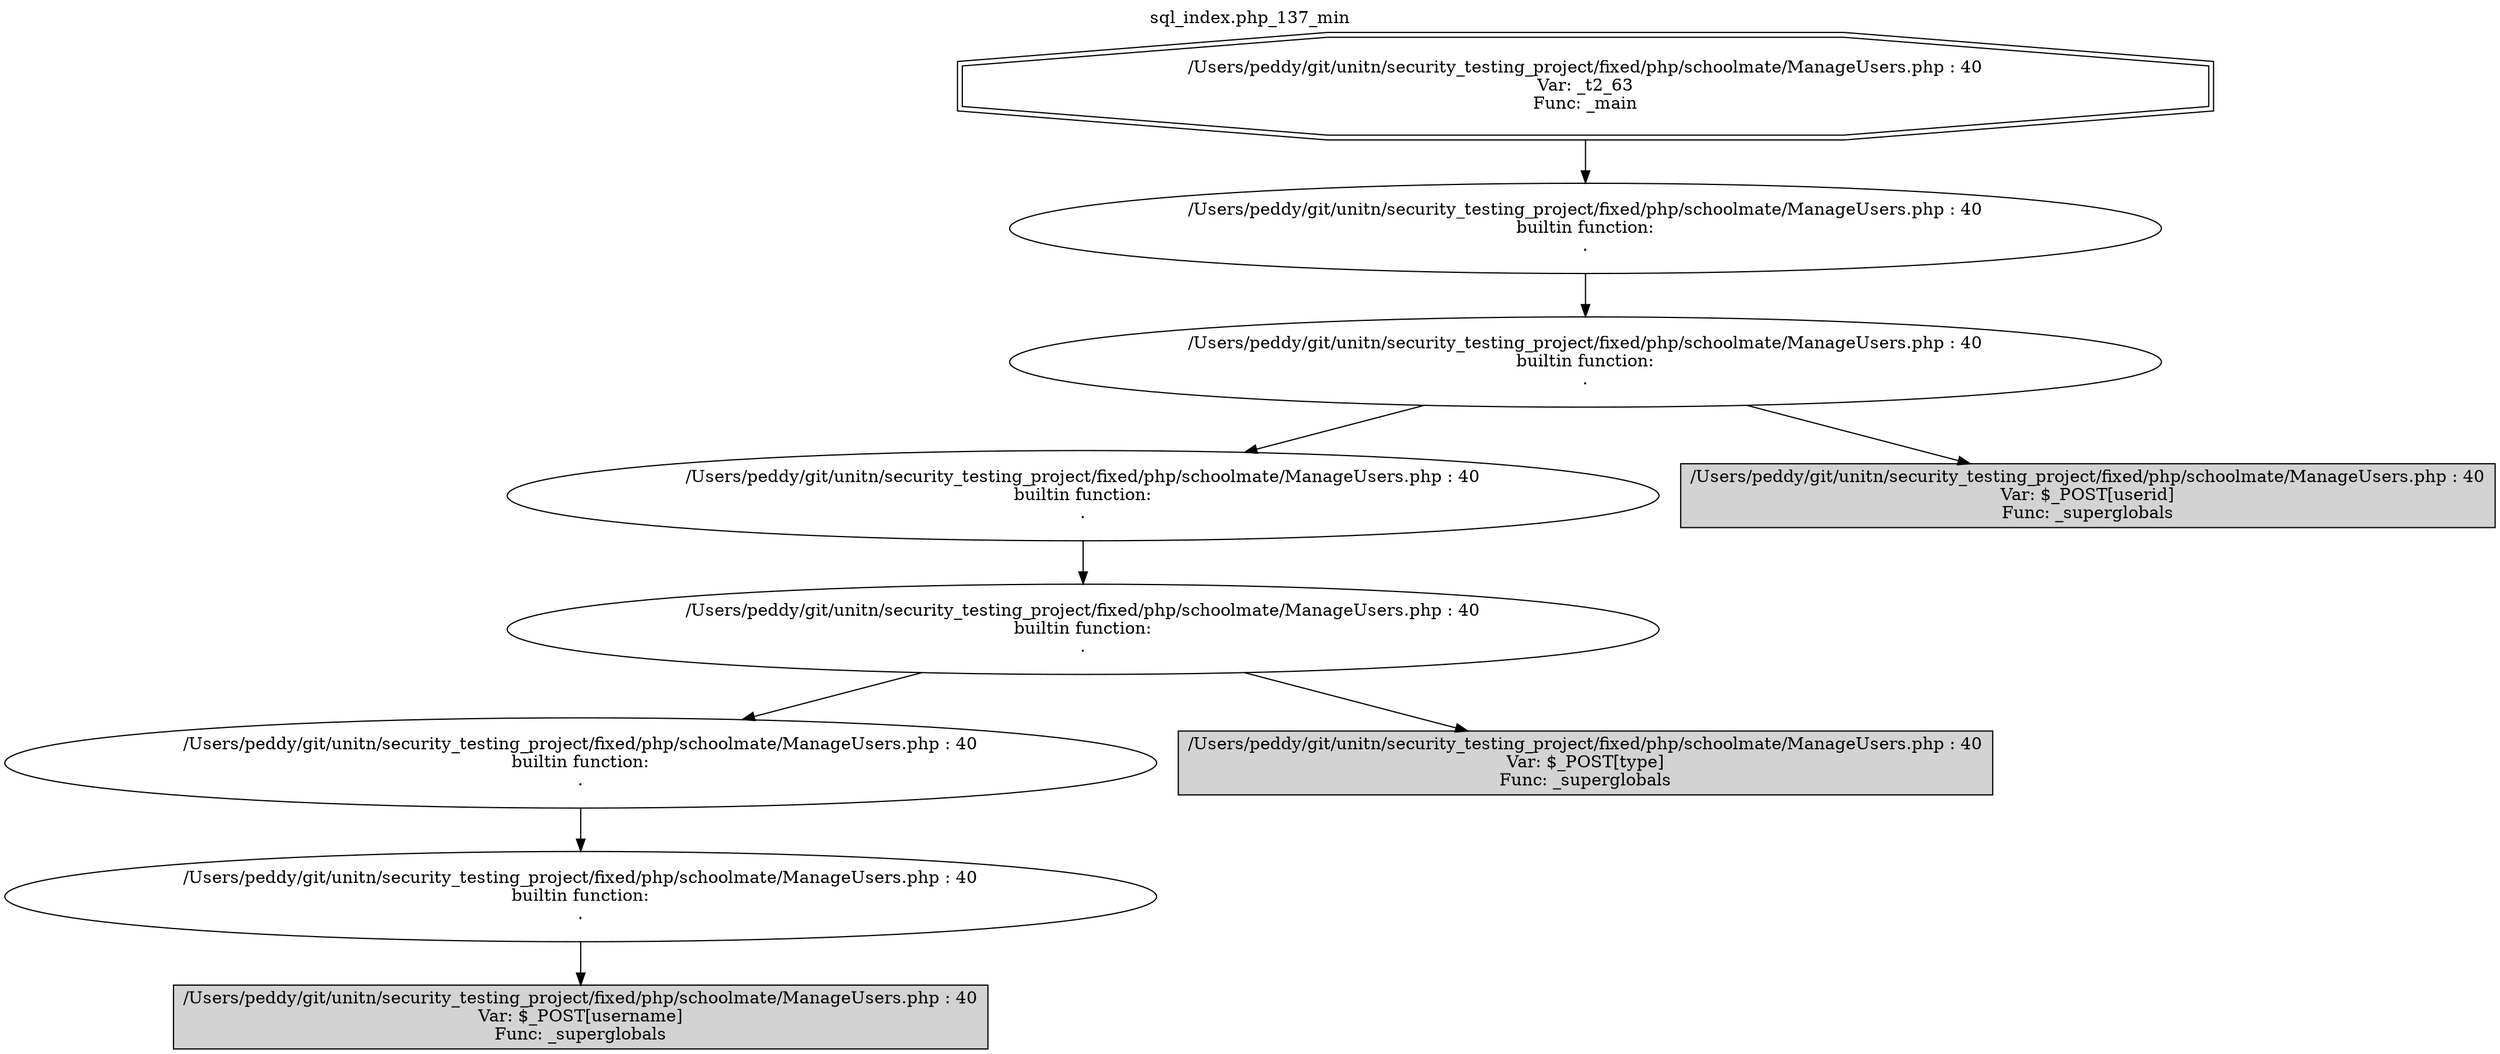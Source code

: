 digraph cfg {
  label="sql_index.php_137_min";
  labelloc=t;
  n1 [shape=doubleoctagon, label="/Users/peddy/git/unitn/security_testing_project/fixed/php/schoolmate/ManageUsers.php : 40\nVar: _t2_63\nFunc: _main\n"];
  n2 [shape=ellipse, label="/Users/peddy/git/unitn/security_testing_project/fixed/php/schoolmate/ManageUsers.php : 40\nbuiltin function:\n.\n"];
  n3 [shape=ellipse, label="/Users/peddy/git/unitn/security_testing_project/fixed/php/schoolmate/ManageUsers.php : 40\nbuiltin function:\n.\n"];
  n4 [shape=ellipse, label="/Users/peddy/git/unitn/security_testing_project/fixed/php/schoolmate/ManageUsers.php : 40\nbuiltin function:\n.\n"];
  n5 [shape=ellipse, label="/Users/peddy/git/unitn/security_testing_project/fixed/php/schoolmate/ManageUsers.php : 40\nbuiltin function:\n.\n"];
  n6 [shape=ellipse, label="/Users/peddy/git/unitn/security_testing_project/fixed/php/schoolmate/ManageUsers.php : 40\nbuiltin function:\n.\n"];
  n7 [shape=ellipse, label="/Users/peddy/git/unitn/security_testing_project/fixed/php/schoolmate/ManageUsers.php : 40\nbuiltin function:\n.\n"];
  n8 [shape=box, label="/Users/peddy/git/unitn/security_testing_project/fixed/php/schoolmate/ManageUsers.php : 40\nVar: $_POST[username]\nFunc: _superglobals\n",style=filled];
  n9 [shape=box, label="/Users/peddy/git/unitn/security_testing_project/fixed/php/schoolmate/ManageUsers.php : 40\nVar: $_POST[type]\nFunc: _superglobals\n",style=filled];
  n10 [shape=box, label="/Users/peddy/git/unitn/security_testing_project/fixed/php/schoolmate/ManageUsers.php : 40\nVar: $_POST[userid]\nFunc: _superglobals\n",style=filled];
  n1 -> n2;
  n2 -> n3;
  n3 -> n4;
  n3 -> n10;
  n4 -> n5;
  n5 -> n6;
  n5 -> n9;
  n6 -> n7;
  n7 -> n8;
}
